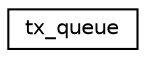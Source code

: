 digraph "Graphical Class Hierarchy"
{
 // INTERACTIVE_SVG=YES
  edge [fontname="Helvetica",fontsize="10",labelfontname="Helvetica",labelfontsize="10"];
  node [fontname="Helvetica",fontsize="10",shape=record];
  rankdir="LR";
  Node0 [label="tx_queue",height=0.2,width=0.4,color="black", fillcolor="white", style="filled",URL="$structtx__queue.html"];
}
